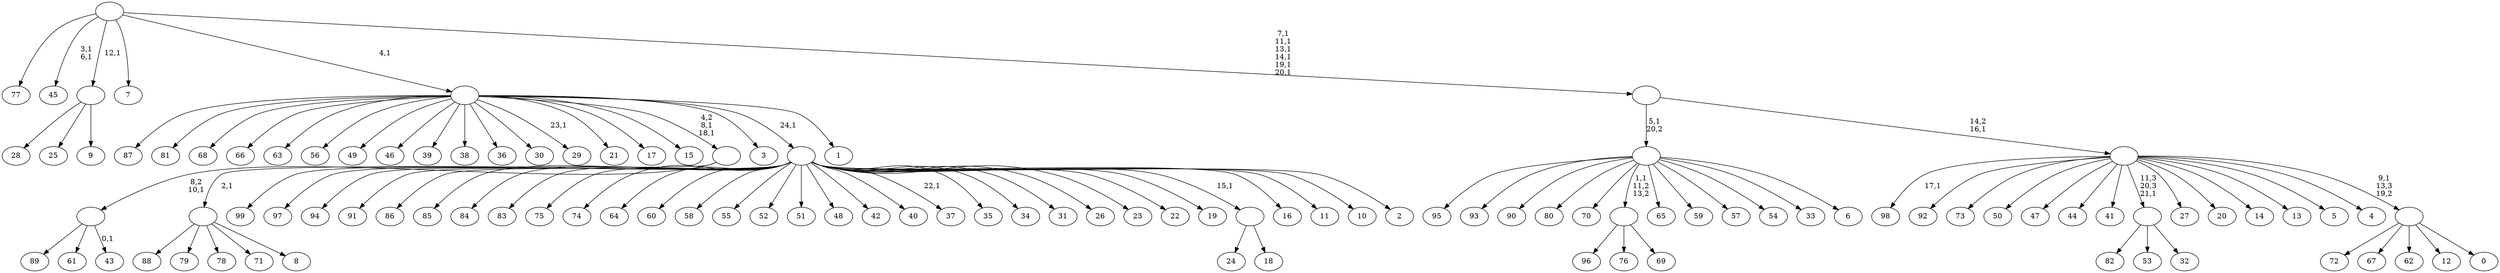digraph T {
	125 [label="99"]
	124 [label="98"]
	122 [label="97"]
	121 [label="96"]
	120 [label="95"]
	119 [label="94"]
	118 [label="93"]
	117 [label="92"]
	116 [label="91"]
	115 [label="90"]
	114 [label="89"]
	113 [label="88"]
	112 [label="87"]
	111 [label="86"]
	110 [label="85"]
	109 [label="84"]
	108 [label="83"]
	107 [label="82"]
	106 [label="81"]
	105 [label="80"]
	104 [label="79"]
	103 [label="78"]
	102 [label="77"]
	101 [label="76"]
	100 [label="75"]
	99 [label="74"]
	98 [label="73"]
	97 [label="72"]
	96 [label="71"]
	95 [label="70"]
	94 [label="69"]
	93 [label=""]
	92 [label="68"]
	91 [label="67"]
	90 [label="66"]
	89 [label="65"]
	88 [label="64"]
	87 [label="63"]
	86 [label="62"]
	85 [label="61"]
	84 [label="60"]
	83 [label="59"]
	82 [label="58"]
	81 [label="57"]
	80 [label="56"]
	79 [label="55"]
	78 [label="54"]
	77 [label="53"]
	76 [label="52"]
	75 [label="51"]
	74 [label="50"]
	73 [label="49"]
	72 [label="48"]
	71 [label="47"]
	70 [label="46"]
	69 [label="45"]
	66 [label="44"]
	65 [label="43"]
	63 [label=""]
	62 [label="42"]
	61 [label="41"]
	60 [label="40"]
	59 [label="39"]
	58 [label="38"]
	57 [label="37"]
	55 [label="36"]
	54 [label="35"]
	53 [label="34"]
	52 [label="33"]
	51 [label="32"]
	50 [label=""]
	49 [label="31"]
	48 [label="30"]
	47 [label="29"]
	45 [label="28"]
	44 [label="27"]
	43 [label="26"]
	42 [label="25"]
	41 [label="24"]
	40 [label="23"]
	39 [label="22"]
	38 [label="21"]
	37 [label="20"]
	36 [label="19"]
	35 [label="18"]
	34 [label=""]
	33 [label="17"]
	32 [label="16"]
	31 [label="15"]
	30 [label="14"]
	29 [label="13"]
	28 [label="12"]
	27 [label="11"]
	26 [label="10"]
	25 [label="9"]
	24 [label=""]
	23 [label="8"]
	22 [label=""]
	21 [label=""]
	19 [label="7"]
	18 [label="6"]
	17 [label=""]
	16 [label="5"]
	15 [label="4"]
	14 [label="3"]
	13 [label="2"]
	12 [label=""]
	11 [label="1"]
	10 [label=""]
	9 [label="0"]
	8 [label=""]
	7 [label=""]
	6 [label=""]
	0 [label=""]
	93 -> 121 [label=""]
	93 -> 101 [label=""]
	93 -> 94 [label=""]
	63 -> 65 [label="0,1"]
	63 -> 114 [label=""]
	63 -> 85 [label=""]
	50 -> 107 [label=""]
	50 -> 77 [label=""]
	50 -> 51 [label=""]
	34 -> 41 [label=""]
	34 -> 35 [label=""]
	24 -> 45 [label=""]
	24 -> 42 [label=""]
	24 -> 25 [label=""]
	22 -> 113 [label=""]
	22 -> 104 [label=""]
	22 -> 103 [label=""]
	22 -> 96 [label=""]
	22 -> 23 [label=""]
	21 -> 63 [label="8,2\n10,1"]
	21 -> 22 [label="2,1"]
	17 -> 120 [label=""]
	17 -> 118 [label=""]
	17 -> 115 [label=""]
	17 -> 105 [label=""]
	17 -> 95 [label=""]
	17 -> 93 [label="1,1\n11,2\n13,2"]
	17 -> 89 [label=""]
	17 -> 83 [label=""]
	17 -> 81 [label=""]
	17 -> 78 [label=""]
	17 -> 52 [label=""]
	17 -> 18 [label=""]
	12 -> 57 [label="22,1"]
	12 -> 125 [label=""]
	12 -> 122 [label=""]
	12 -> 119 [label=""]
	12 -> 116 [label=""]
	12 -> 111 [label=""]
	12 -> 110 [label=""]
	12 -> 109 [label=""]
	12 -> 108 [label=""]
	12 -> 100 [label=""]
	12 -> 99 [label=""]
	12 -> 88 [label=""]
	12 -> 84 [label=""]
	12 -> 82 [label=""]
	12 -> 79 [label=""]
	12 -> 76 [label=""]
	12 -> 75 [label=""]
	12 -> 72 [label=""]
	12 -> 62 [label=""]
	12 -> 60 [label=""]
	12 -> 54 [label=""]
	12 -> 53 [label=""]
	12 -> 49 [label=""]
	12 -> 43 [label=""]
	12 -> 40 [label=""]
	12 -> 39 [label=""]
	12 -> 36 [label=""]
	12 -> 34 [label="15,1"]
	12 -> 32 [label=""]
	12 -> 27 [label=""]
	12 -> 26 [label=""]
	12 -> 13 [label=""]
	10 -> 21 [label="4,2\n8,1\n18,1"]
	10 -> 47 [label="23,1"]
	10 -> 112 [label=""]
	10 -> 106 [label=""]
	10 -> 92 [label=""]
	10 -> 90 [label=""]
	10 -> 87 [label=""]
	10 -> 80 [label=""]
	10 -> 73 [label=""]
	10 -> 70 [label=""]
	10 -> 59 [label=""]
	10 -> 58 [label=""]
	10 -> 55 [label=""]
	10 -> 48 [label=""]
	10 -> 38 [label=""]
	10 -> 33 [label=""]
	10 -> 31 [label=""]
	10 -> 14 [label=""]
	10 -> 12 [label="24,1"]
	10 -> 11 [label=""]
	8 -> 97 [label=""]
	8 -> 91 [label=""]
	8 -> 86 [label=""]
	8 -> 28 [label=""]
	8 -> 9 [label=""]
	7 -> 124 [label="17,1"]
	7 -> 117 [label=""]
	7 -> 98 [label=""]
	7 -> 74 [label=""]
	7 -> 71 [label=""]
	7 -> 66 [label=""]
	7 -> 61 [label=""]
	7 -> 50 [label="11,3\n20,3\n21,1"]
	7 -> 44 [label=""]
	7 -> 37 [label=""]
	7 -> 30 [label=""]
	7 -> 29 [label=""]
	7 -> 16 [label=""]
	7 -> 15 [label=""]
	7 -> 8 [label="9,1\n13,3\n19,2"]
	6 -> 17 [label="5,1\n20,2"]
	6 -> 7 [label="14,2\n16,1"]
	0 -> 6 [label="7,1\n11,1\n13,1\n14,1\n19,1\n20,1"]
	0 -> 69 [label="3,1\n6,1"]
	0 -> 102 [label=""]
	0 -> 24 [label="12,1"]
	0 -> 19 [label=""]
	0 -> 10 [label="4,1"]
}
